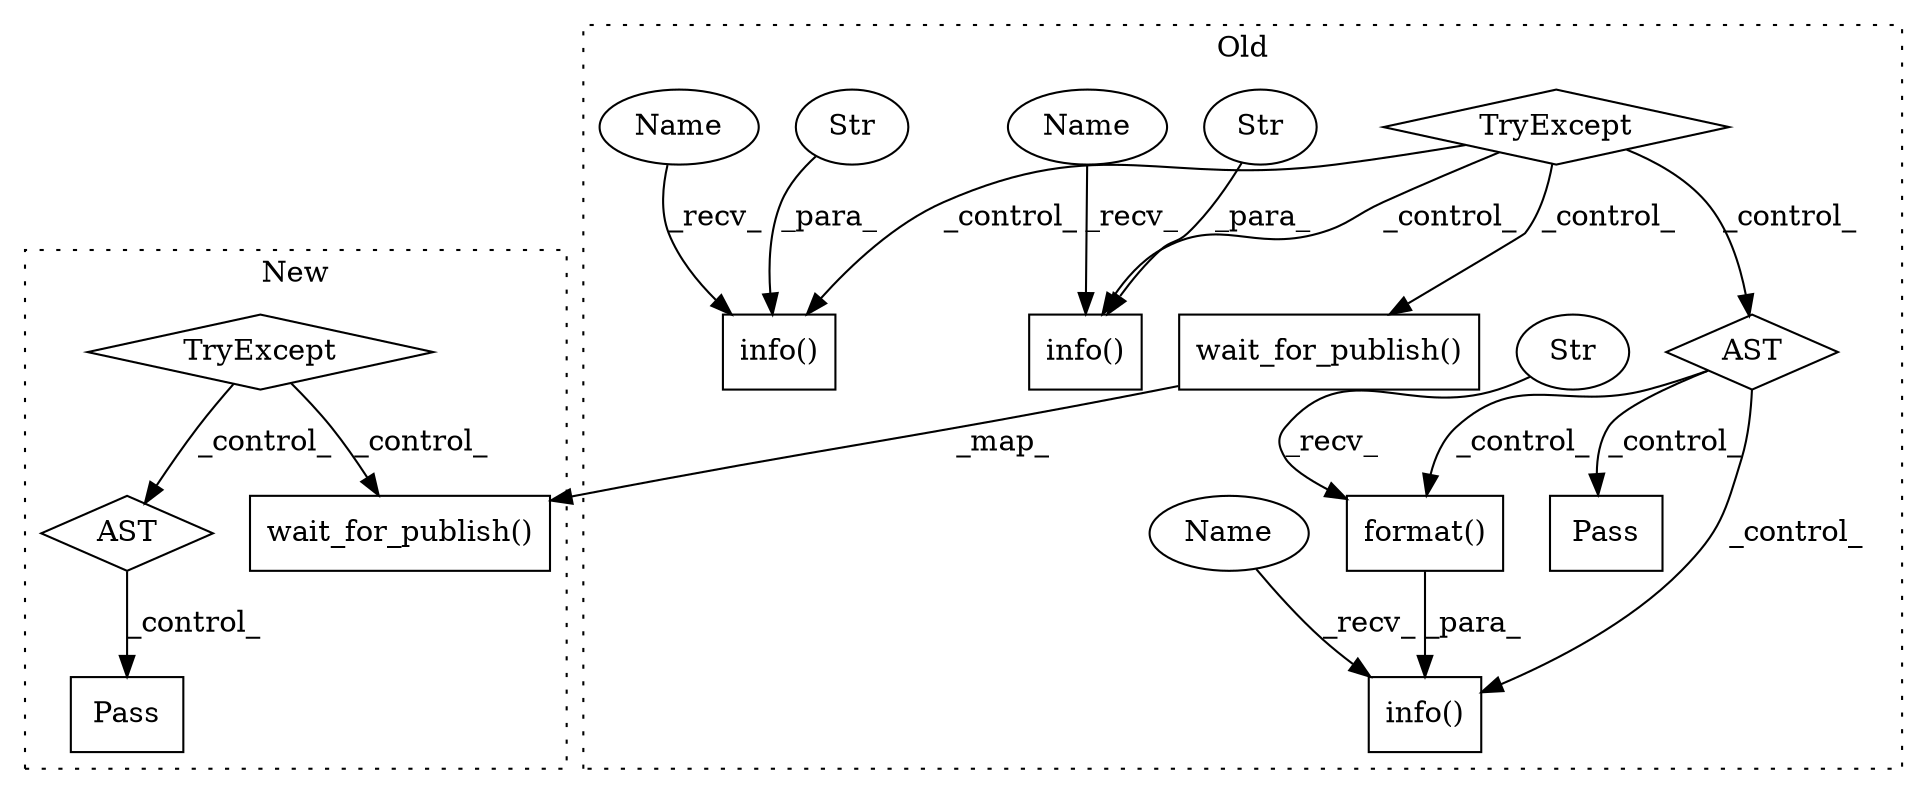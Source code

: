 digraph G {
subgraph cluster0 {
1 [label="wait_for_publish()" a="75" s="3612,3639" l="26,1" shape="box"];
6 [label="TryExcept" a="71" s="3540" l="21" shape="diamond"];
7 [label="AST" a="2" s="3703,0" l="7,0" shape="diamond"];
8 [label="info()" a="75" s="3742,3818" l="13,1" shape="box"];
9 [label="Pass" a="62" s="3836" l="4" shape="box"];
10 [label="format()" a="75" s="3755,3817" l="48,1" shape="box"];
11 [label="Str" a="66" s="3755" l="40" shape="ellipse"];
12 [label="info()" a="75" s="3657,3689" l="13,1" shape="box"];
13 [label="Str" a="66" s="3670" l="19" shape="ellipse"];
14 [label="info()" a="75" s="3561,3594" l="13,1" shape="box"];
15 [label="Str" a="66" s="3574" l="20" shape="ellipse"];
16 [label="Name" a="87" s="3561" l="7" shape="ellipse"];
17 [label="Name" a="87" s="3657" l="7" shape="ellipse"];
18 [label="Name" a="87" s="3742" l="7" shape="ellipse"];
label = "Old";
style="dotted";
}
subgraph cluster1 {
2 [label="wait_for_publish()" a="75" s="3652,3679" l="26,1" shape="box"];
3 [label="TryExcept" a="71" s="3631" l="21" shape="diamond"];
4 [label="AST" a="2" s="3693,0" l="7,0" shape="diamond"];
5 [label="Pass" a="62" s="3732" l="4" shape="box"];
label = "New";
style="dotted";
}
1 -> 2 [label="_map_"];
3 -> 2 [label="_control_"];
3 -> 4 [label="_control_"];
4 -> 5 [label="_control_"];
6 -> 12 [label="_control_"];
6 -> 14 [label="_control_"];
6 -> 1 [label="_control_"];
6 -> 7 [label="_control_"];
7 -> 8 [label="_control_"];
7 -> 10 [label="_control_"];
7 -> 9 [label="_control_"];
10 -> 8 [label="_para_"];
11 -> 10 [label="_recv_"];
13 -> 12 [label="_para_"];
15 -> 14 [label="_para_"];
16 -> 14 [label="_recv_"];
17 -> 12 [label="_recv_"];
18 -> 8 [label="_recv_"];
}
